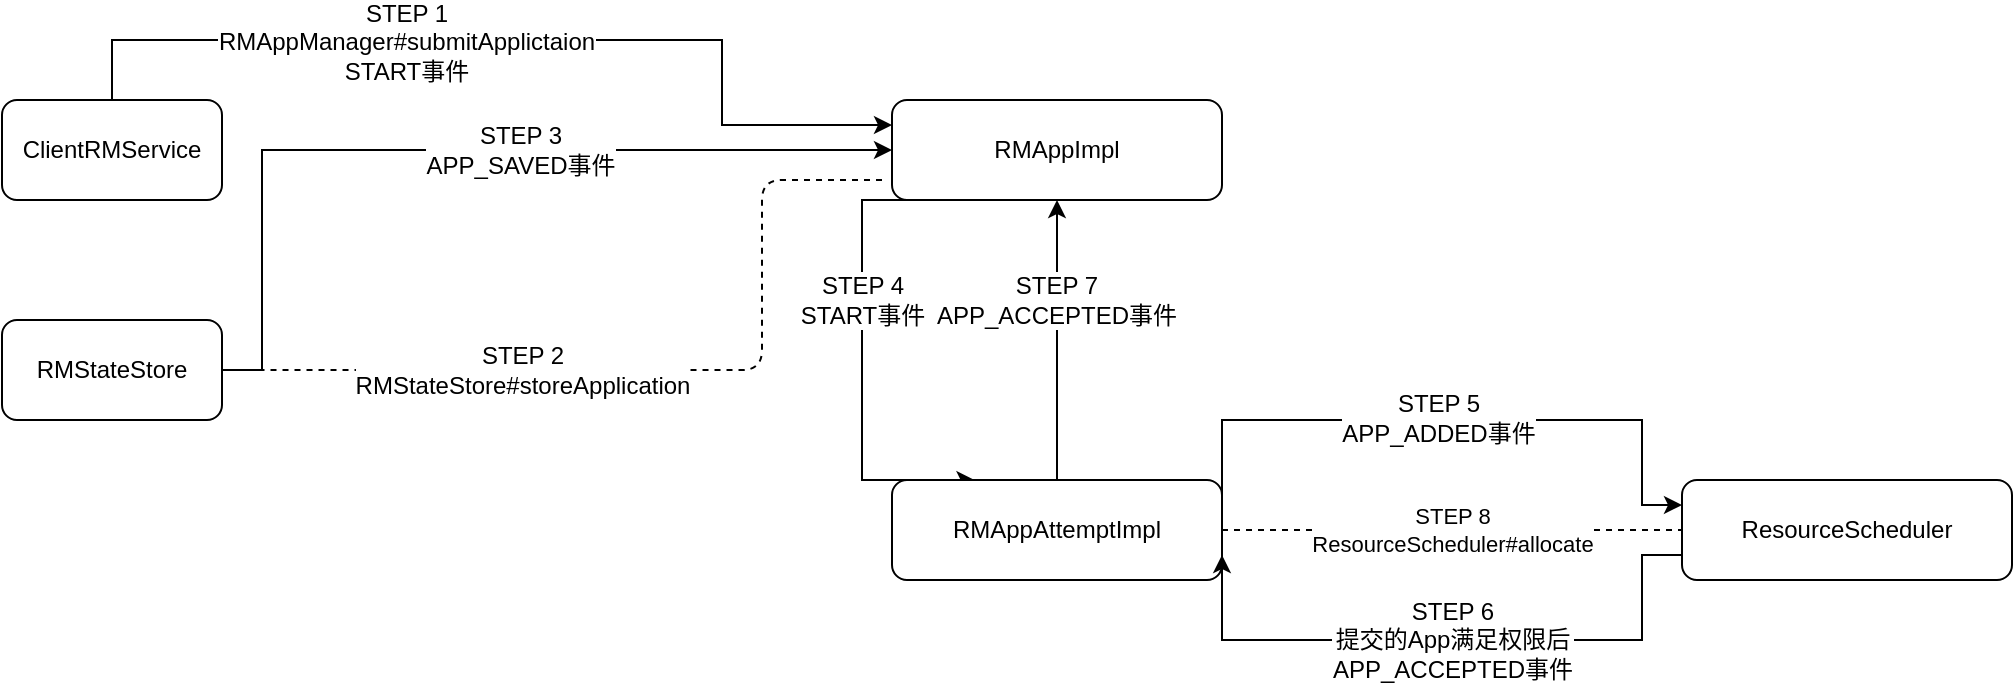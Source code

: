 <mxfile version="12.2.6" type="github" pages="1">
  <diagram id="zChnUbs21k4LyGYpCQM4" name="Page-1">
    <mxGraphModel dx="1772" dy="623" grid="1" gridSize="10" guides="1" tooltips="1" connect="1" arrows="1" fold="1" page="1" pageScale="1" pageWidth="826" pageHeight="1169" math="0" shadow="0">
      <root>
        <mxCell id="0"/>
        <mxCell id="1" parent="0"/>
        <mxCell id="xyTuRlx1TsbYEwBtjV6D-3" style="edgeStyle=orthogonalEdgeStyle;rounded=0;orthogonalLoop=1;jettySize=auto;html=1;entryX=0;entryY=0.25;entryDx=0;entryDy=0;" edge="1" parent="1" source="xyTuRlx1TsbYEwBtjV6D-1" target="xyTuRlx1TsbYEwBtjV6D-6">
          <mxGeometry relative="1" as="geometry">
            <mxPoint x="40" y="75" as="targetPoint"/>
            <Array as="points">
              <mxPoint x="-255" y="20"/>
              <mxPoint x="50" y="20"/>
              <mxPoint x="50" y="63"/>
            </Array>
          </mxGeometry>
        </mxCell>
        <mxCell id="xyTuRlx1TsbYEwBtjV6D-5" value="&lt;span style=&quot;white-space: normal&quot;&gt;STEP 1&lt;br&gt;RMAppManager#submitApplictaion&lt;/span&gt;&lt;br&gt;START事件" style="text;html=1;resizable=0;points=[];align=center;verticalAlign=middle;labelBackgroundColor=#ffffff;" vertex="1" connectable="0" parent="xyTuRlx1TsbYEwBtjV6D-3">
          <mxGeometry x="-0.236" y="-1" relative="1" as="geometry">
            <mxPoint as="offset"/>
          </mxGeometry>
        </mxCell>
        <mxCell id="xyTuRlx1TsbYEwBtjV6D-1" value="ClientRMService&lt;br&gt;" style="rounded=1;whiteSpace=wrap;html=1;" vertex="1" parent="1">
          <mxGeometry x="-310" y="50" width="110" height="50" as="geometry"/>
        </mxCell>
        <mxCell id="xyTuRlx1TsbYEwBtjV6D-27" style="edgeStyle=orthogonalEdgeStyle;rounded=0;orthogonalLoop=1;jettySize=auto;html=1;exitX=0.25;exitY=1;exitDx=0;exitDy=0;entryX=0.25;entryY=0;entryDx=0;entryDy=0;" edge="1" parent="1" source="xyTuRlx1TsbYEwBtjV6D-6" target="xyTuRlx1TsbYEwBtjV6D-26">
          <mxGeometry relative="1" as="geometry">
            <Array as="points">
              <mxPoint x="120" y="100"/>
              <mxPoint x="120" y="240"/>
            </Array>
          </mxGeometry>
        </mxCell>
        <mxCell id="xyTuRlx1TsbYEwBtjV6D-28" value="STEP 4&lt;br&gt;START事件" style="text;html=1;resizable=0;points=[];align=center;verticalAlign=middle;labelBackgroundColor=#ffffff;" vertex="1" connectable="0" parent="xyTuRlx1TsbYEwBtjV6D-27">
          <mxGeometry x="-0.214" y="-1" relative="1" as="geometry">
            <mxPoint x="1" y="7" as="offset"/>
          </mxGeometry>
        </mxCell>
        <mxCell id="xyTuRlx1TsbYEwBtjV6D-6" value="RMAppImpl" style="rounded=1;whiteSpace=wrap;html=1;" vertex="1" parent="1">
          <mxGeometry x="135" y="50" width="165" height="50" as="geometry"/>
        </mxCell>
        <mxCell id="xyTuRlx1TsbYEwBtjV6D-24" style="edgeStyle=orthogonalEdgeStyle;rounded=0;orthogonalLoop=1;jettySize=auto;html=1;entryX=0;entryY=0.5;entryDx=0;entryDy=0;" edge="1" parent="1" source="xyTuRlx1TsbYEwBtjV6D-8" target="xyTuRlx1TsbYEwBtjV6D-6">
          <mxGeometry relative="1" as="geometry">
            <mxPoint x="-10" y="80" as="targetPoint"/>
            <Array as="points">
              <mxPoint x="-180" y="185"/>
              <mxPoint x="-180" y="75"/>
            </Array>
          </mxGeometry>
        </mxCell>
        <mxCell id="xyTuRlx1TsbYEwBtjV6D-25" value="STEP 3&lt;br&gt;APP_SAVED事件" style="text;html=1;resizable=0;points=[];align=center;verticalAlign=middle;labelBackgroundColor=#ffffff;" vertex="1" connectable="0" parent="xyTuRlx1TsbYEwBtjV6D-24">
          <mxGeometry x="0.041" y="2" relative="1" as="geometry">
            <mxPoint x="27" y="2" as="offset"/>
          </mxGeometry>
        </mxCell>
        <mxCell id="xyTuRlx1TsbYEwBtjV6D-8" value="RMStateStore" style="rounded=1;whiteSpace=wrap;html=1;" vertex="1" parent="1">
          <mxGeometry x="-310" y="160" width="110" height="50" as="geometry"/>
        </mxCell>
        <mxCell id="xyTuRlx1TsbYEwBtjV6D-15" value="" style="endArrow=none;dashed=1;html=1;entryX=1;entryY=0.5;entryDx=0;entryDy=0;" edge="1" parent="1" target="xyTuRlx1TsbYEwBtjV6D-8">
          <mxGeometry width="50" height="50" relative="1" as="geometry">
            <mxPoint x="130" y="90" as="sourcePoint"/>
            <mxPoint x="-260" y="230" as="targetPoint"/>
            <Array as="points">
              <mxPoint x="70" y="90"/>
              <mxPoint x="70" y="185"/>
            </Array>
          </mxGeometry>
        </mxCell>
        <mxCell id="xyTuRlx1TsbYEwBtjV6D-23" value="STEP 2&lt;br&gt;RMStateStore#storeApplication" style="text;html=1;resizable=0;points=[];align=center;verticalAlign=middle;labelBackgroundColor=#ffffff;" vertex="1" connectable="0" parent="xyTuRlx1TsbYEwBtjV6D-15">
          <mxGeometry x="0.297" relative="1" as="geometry">
            <mxPoint as="offset"/>
          </mxGeometry>
        </mxCell>
        <mxCell id="xyTuRlx1TsbYEwBtjV6D-30" style="edgeStyle=orthogonalEdgeStyle;rounded=0;orthogonalLoop=1;jettySize=auto;html=1;exitX=1;exitY=0.25;exitDx=0;exitDy=0;entryX=0;entryY=0.25;entryDx=0;entryDy=0;" edge="1" parent="1" source="xyTuRlx1TsbYEwBtjV6D-26" target="xyTuRlx1TsbYEwBtjV6D-29">
          <mxGeometry relative="1" as="geometry">
            <Array as="points">
              <mxPoint x="300" y="210"/>
              <mxPoint x="510" y="210"/>
              <mxPoint x="510" y="253"/>
            </Array>
          </mxGeometry>
        </mxCell>
        <mxCell id="xyTuRlx1TsbYEwBtjV6D-32" value="STEP 5&lt;br&gt;APP_ADDED事件" style="text;html=1;resizable=0;points=[];align=center;verticalAlign=middle;labelBackgroundColor=#ffffff;" vertex="1" connectable="0" parent="xyTuRlx1TsbYEwBtjV6D-30">
          <mxGeometry x="-0.046" y="1" relative="1" as="geometry">
            <mxPoint as="offset"/>
          </mxGeometry>
        </mxCell>
        <mxCell id="xyTuRlx1TsbYEwBtjV6D-35" style="edgeStyle=orthogonalEdgeStyle;rounded=0;orthogonalLoop=1;jettySize=auto;html=1;exitX=0.5;exitY=0;exitDx=0;exitDy=0;entryX=0.5;entryY=1;entryDx=0;entryDy=0;" edge="1" parent="1" source="xyTuRlx1TsbYEwBtjV6D-26" target="xyTuRlx1TsbYEwBtjV6D-6">
          <mxGeometry relative="1" as="geometry"/>
        </mxCell>
        <mxCell id="xyTuRlx1TsbYEwBtjV6D-36" value="STEP 7&lt;br&gt;APP_ACCEPTED事件" style="text;html=1;resizable=0;points=[];align=center;verticalAlign=middle;labelBackgroundColor=#ffffff;" vertex="1" connectable="0" parent="xyTuRlx1TsbYEwBtjV6D-35">
          <mxGeometry x="0.243" y="3" relative="1" as="geometry">
            <mxPoint x="2.5" y="-3" as="offset"/>
          </mxGeometry>
        </mxCell>
        <mxCell id="xyTuRlx1TsbYEwBtjV6D-26" value="RMAppAttemptImpl" style="rounded=1;whiteSpace=wrap;html=1;" vertex="1" parent="1">
          <mxGeometry x="135" y="240" width="165" height="50" as="geometry"/>
        </mxCell>
        <mxCell id="xyTuRlx1TsbYEwBtjV6D-33" style="edgeStyle=orthogonalEdgeStyle;rounded=0;orthogonalLoop=1;jettySize=auto;html=1;exitX=0;exitY=0.75;exitDx=0;exitDy=0;entryX=1;entryY=0.75;entryDx=0;entryDy=0;" edge="1" parent="1" source="xyTuRlx1TsbYEwBtjV6D-29" target="xyTuRlx1TsbYEwBtjV6D-26">
          <mxGeometry relative="1" as="geometry">
            <Array as="points">
              <mxPoint x="510" y="278"/>
              <mxPoint x="510" y="320"/>
              <mxPoint x="300" y="320"/>
            </Array>
          </mxGeometry>
        </mxCell>
        <mxCell id="xyTuRlx1TsbYEwBtjV6D-34" value="STEP 6&lt;br&gt;提交的App满足权限后&lt;br&gt;APP_ACCEPTED事件" style="text;html=1;resizable=0;points=[];align=center;verticalAlign=middle;labelBackgroundColor=#ffffff;" vertex="1" connectable="0" parent="xyTuRlx1TsbYEwBtjV6D-33">
          <mxGeometry relative="1" as="geometry">
            <mxPoint as="offset"/>
          </mxGeometry>
        </mxCell>
        <mxCell id="xyTuRlx1TsbYEwBtjV6D-29" value="ResourceScheduler" style="rounded=1;whiteSpace=wrap;html=1;" vertex="1" parent="1">
          <mxGeometry x="530" y="240" width="165" height="50" as="geometry"/>
        </mxCell>
        <mxCell id="xyTuRlx1TsbYEwBtjV6D-38" value="STEP 8&lt;br&gt;ResourceScheduler#allocate" style="endArrow=none;dashed=1;html=1;exitX=1;exitY=0.5;exitDx=0;exitDy=0;entryX=0;entryY=0.5;entryDx=0;entryDy=0;" edge="1" parent="1" source="xyTuRlx1TsbYEwBtjV6D-26" target="xyTuRlx1TsbYEwBtjV6D-29">
          <mxGeometry width="50" height="50" relative="1" as="geometry">
            <mxPoint x="-230" y="410" as="sourcePoint"/>
            <mxPoint x="-180" y="360" as="targetPoint"/>
          </mxGeometry>
        </mxCell>
      </root>
    </mxGraphModel>
  </diagram>
</mxfile>
